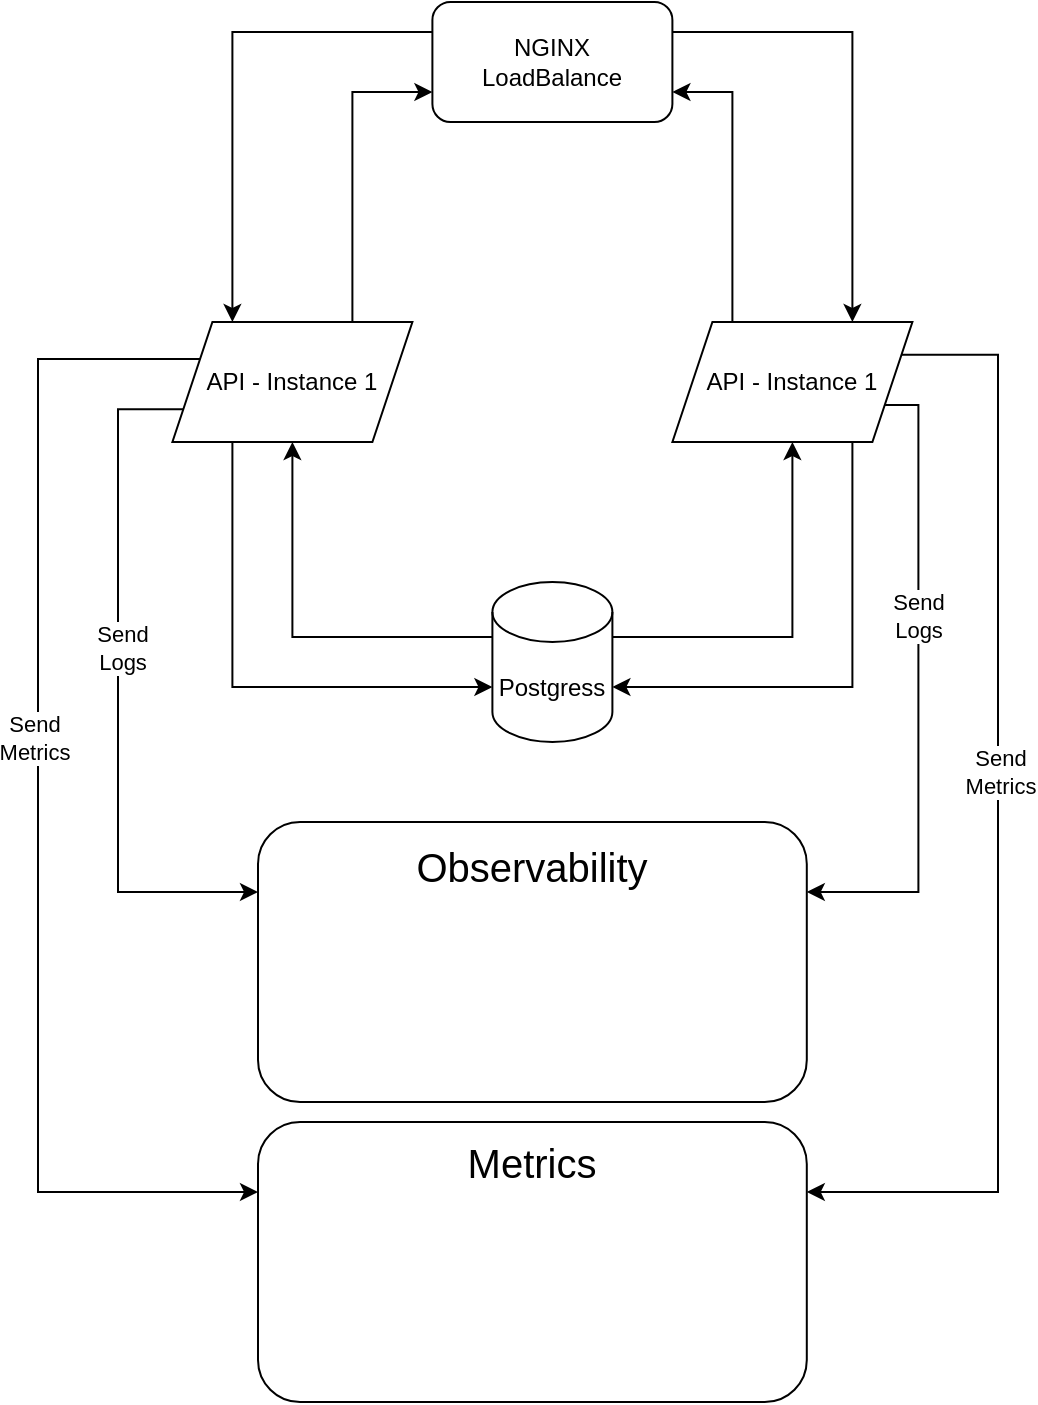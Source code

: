 <mxfile version="22.1.15" type="device">
  <diagram name="Página-1" id="rdudRR3mVjyZs11nzxRL">
    <mxGraphModel dx="2074" dy="786" grid="1" gridSize="10" guides="1" tooltips="1" connect="1" arrows="1" fold="1" page="1" pageScale="1" pageWidth="850" pageHeight="1100" math="0" shadow="0">
      <root>
        <mxCell id="0" />
        <mxCell id="1" parent="0" />
        <mxCell id="RU3b1Y3XTVv_Zi3fL5yk-35" value="" style="group" parent="1" vertex="1" connectable="0">
          <mxGeometry x="617.2" y="140" width="370" height="370" as="geometry" />
        </mxCell>
        <mxCell id="RU3b1Y3XTVv_Zi3fL5yk-12" value="API - Instance 1" style="shape=parallelogram;perimeter=parallelogramPerimeter;whiteSpace=wrap;html=1;fixedSize=1;" parent="RU3b1Y3XTVv_Zi3fL5yk-35" vertex="1">
          <mxGeometry y="160" width="120" height="60" as="geometry" />
        </mxCell>
        <mxCell id="RU3b1Y3XTVv_Zi3fL5yk-13" value="API - Instance 1" style="shape=parallelogram;perimeter=parallelogramPerimeter;whiteSpace=wrap;html=1;fixedSize=1;" parent="RU3b1Y3XTVv_Zi3fL5yk-35" vertex="1">
          <mxGeometry x="250" y="160" width="120" height="60" as="geometry" />
        </mxCell>
        <mxCell id="RU3b1Y3XTVv_Zi3fL5yk-16" style="edgeStyle=orthogonalEdgeStyle;rounded=0;orthogonalLoop=1;jettySize=auto;html=1;exitX=0;exitY=0.25;exitDx=0;exitDy=0;entryX=0.25;entryY=0;entryDx=0;entryDy=0;" parent="RU3b1Y3XTVv_Zi3fL5yk-35" source="RU3b1Y3XTVv_Zi3fL5yk-14" target="RU3b1Y3XTVv_Zi3fL5yk-12" edge="1">
          <mxGeometry relative="1" as="geometry" />
        </mxCell>
        <mxCell id="RU3b1Y3XTVv_Zi3fL5yk-19" style="edgeStyle=orthogonalEdgeStyle;rounded=0;orthogonalLoop=1;jettySize=auto;html=1;exitX=1;exitY=0.25;exitDx=0;exitDy=0;entryX=0.75;entryY=0;entryDx=0;entryDy=0;" parent="RU3b1Y3XTVv_Zi3fL5yk-35" source="RU3b1Y3XTVv_Zi3fL5yk-14" target="RU3b1Y3XTVv_Zi3fL5yk-13" edge="1">
          <mxGeometry relative="1" as="geometry" />
        </mxCell>
        <mxCell id="RU3b1Y3XTVv_Zi3fL5yk-14" value="NGINX&lt;br&gt;LoadBalance" style="rounded=1;whiteSpace=wrap;html=1;" parent="RU3b1Y3XTVv_Zi3fL5yk-35" vertex="1">
          <mxGeometry x="130" width="120" height="60" as="geometry" />
        </mxCell>
        <mxCell id="RU3b1Y3XTVv_Zi3fL5yk-17" style="edgeStyle=orthogonalEdgeStyle;rounded=0;orthogonalLoop=1;jettySize=auto;html=1;exitX=0.75;exitY=0;exitDx=0;exitDy=0;entryX=0;entryY=0.75;entryDx=0;entryDy=0;" parent="RU3b1Y3XTVv_Zi3fL5yk-35" source="RU3b1Y3XTVv_Zi3fL5yk-12" target="RU3b1Y3XTVv_Zi3fL5yk-14" edge="1">
          <mxGeometry relative="1" as="geometry" />
        </mxCell>
        <mxCell id="RU3b1Y3XTVv_Zi3fL5yk-18" style="edgeStyle=orthogonalEdgeStyle;rounded=0;orthogonalLoop=1;jettySize=auto;html=1;exitX=0.25;exitY=0;exitDx=0;exitDy=0;entryX=1;entryY=0.75;entryDx=0;entryDy=0;" parent="RU3b1Y3XTVv_Zi3fL5yk-35" source="RU3b1Y3XTVv_Zi3fL5yk-13" target="RU3b1Y3XTVv_Zi3fL5yk-14" edge="1">
          <mxGeometry relative="1" as="geometry" />
        </mxCell>
        <mxCell id="RU3b1Y3XTVv_Zi3fL5yk-22" style="edgeStyle=orthogonalEdgeStyle;rounded=0;orthogonalLoop=1;jettySize=auto;html=1;exitX=0;exitY=0;exitDx=0;exitDy=27.5;exitPerimeter=0;entryX=0.5;entryY=1;entryDx=0;entryDy=0;" parent="RU3b1Y3XTVv_Zi3fL5yk-35" source="RU3b1Y3XTVv_Zi3fL5yk-15" target="RU3b1Y3XTVv_Zi3fL5yk-12" edge="1">
          <mxGeometry relative="1" as="geometry" />
        </mxCell>
        <mxCell id="RU3b1Y3XTVv_Zi3fL5yk-23" style="edgeStyle=orthogonalEdgeStyle;rounded=0;orthogonalLoop=1;jettySize=auto;html=1;exitX=1;exitY=0;exitDx=0;exitDy=27.5;exitPerimeter=0;" parent="RU3b1Y3XTVv_Zi3fL5yk-35" source="RU3b1Y3XTVv_Zi3fL5yk-15" target="RU3b1Y3XTVv_Zi3fL5yk-13" edge="1">
          <mxGeometry relative="1" as="geometry" />
        </mxCell>
        <mxCell id="RU3b1Y3XTVv_Zi3fL5yk-15" value="Postgress" style="shape=cylinder3;whiteSpace=wrap;html=1;boundedLbl=1;backgroundOutline=1;size=15;" parent="RU3b1Y3XTVv_Zi3fL5yk-35" vertex="1">
          <mxGeometry x="160" y="290" width="60" height="80" as="geometry" />
        </mxCell>
        <mxCell id="RU3b1Y3XTVv_Zi3fL5yk-20" style="edgeStyle=orthogonalEdgeStyle;rounded=0;orthogonalLoop=1;jettySize=auto;html=1;exitX=0.25;exitY=1;exitDx=0;exitDy=0;entryX=0;entryY=0;entryDx=0;entryDy=52.5;entryPerimeter=0;" parent="RU3b1Y3XTVv_Zi3fL5yk-35" source="RU3b1Y3XTVv_Zi3fL5yk-12" target="RU3b1Y3XTVv_Zi3fL5yk-15" edge="1">
          <mxGeometry relative="1" as="geometry" />
        </mxCell>
        <mxCell id="RU3b1Y3XTVv_Zi3fL5yk-21" style="edgeStyle=orthogonalEdgeStyle;rounded=0;orthogonalLoop=1;jettySize=auto;html=1;exitX=0.75;exitY=1;exitDx=0;exitDy=0;entryX=1;entryY=0;entryDx=0;entryDy=52.5;entryPerimeter=0;" parent="RU3b1Y3XTVv_Zi3fL5yk-35" source="RU3b1Y3XTVv_Zi3fL5yk-13" target="RU3b1Y3XTVv_Zi3fL5yk-15" edge="1">
          <mxGeometry relative="1" as="geometry" />
        </mxCell>
        <mxCell id="RU3b1Y3XTVv_Zi3fL5yk-39" style="edgeStyle=orthogonalEdgeStyle;rounded=0;orthogonalLoop=1;jettySize=auto;html=1;exitX=1;exitY=0.75;exitDx=0;exitDy=0;entryX=1;entryY=0.25;entryDx=0;entryDy=0;" parent="RU3b1Y3XTVv_Zi3fL5yk-35" source="RU3b1Y3XTVv_Zi3fL5yk-13" target="RU3b1Y3XTVv_Zi3fL5yk-30" edge="1">
          <mxGeometry relative="1" as="geometry">
            <Array as="points">
              <mxPoint x="373" y="201" />
              <mxPoint x="373" y="445" />
            </Array>
          </mxGeometry>
        </mxCell>
        <mxCell id="RU3b1Y3XTVv_Zi3fL5yk-45" value="Send&lt;br&gt;Logs" style="edgeLabel;html=1;align=center;verticalAlign=middle;resizable=0;points=[];" parent="RU3b1Y3XTVv_Zi3fL5yk-39" vertex="1" connectable="0">
          <mxGeometry x="-0.225" relative="1" as="geometry">
            <mxPoint as="offset" />
          </mxGeometry>
        </mxCell>
        <mxCell id="RU3b1Y3XTVv_Zi3fL5yk-32" value="" style="group" parent="1" vertex="1" connectable="0">
          <mxGeometry x="660" y="550" width="274.4" height="140" as="geometry" />
        </mxCell>
        <mxCell id="RU3b1Y3XTVv_Zi3fL5yk-30" value="" style="rounded=1;whiteSpace=wrap;html=1;" parent="RU3b1Y3XTVv_Zi3fL5yk-32" vertex="1">
          <mxGeometry width="274.4" height="140" as="geometry" />
        </mxCell>
        <mxCell id="RU3b1Y3XTVv_Zi3fL5yk-26" value="" style="shape=image;verticalLabelPosition=bottom;labelBackgroundColor=default;verticalAlign=top;aspect=fixed;imageAspect=0;image=https://miro.medium.com/v2/resize:fit:660/1*yuhNL6d5DwVoXGwZWeb9ig.png;clipPath=inset(25.93% 11% 3.7% 7.33%);" parent="RU3b1Y3XTVv_Zi3fL5yk-32" vertex="1">
          <mxGeometry x="4.642" y="39.2" width="265.115" height="82.24" as="geometry" />
        </mxCell>
        <mxCell id="RU3b1Y3XTVv_Zi3fL5yk-29" value="&lt;font style=&quot;font-size: 20px;&quot;&gt;Observability&lt;/font&gt;" style="text;html=1;strokeColor=none;fillColor=none;align=center;verticalAlign=middle;whiteSpace=wrap;rounded=0;fontSize=28;" parent="RU3b1Y3XTVv_Zi3fL5yk-32" vertex="1">
          <mxGeometry x="120.4" y="11.2" width="33.6" height="16.8" as="geometry" />
        </mxCell>
        <mxCell id="RU3b1Y3XTVv_Zi3fL5yk-33" value="" style="group" parent="1" vertex="1" connectable="0">
          <mxGeometry x="660" y="700" width="274.4" height="140" as="geometry" />
        </mxCell>
        <mxCell id="RU3b1Y3XTVv_Zi3fL5yk-31" value="" style="rounded=1;whiteSpace=wrap;html=1;" parent="RU3b1Y3XTVv_Zi3fL5yk-33" vertex="1">
          <mxGeometry width="274.4" height="140" as="geometry" />
        </mxCell>
        <mxCell id="RU3b1Y3XTVv_Zi3fL5yk-27" value="" style="shape=image;verticalLabelPosition=bottom;labelBackgroundColor=default;verticalAlign=top;aspect=fixed;imageAspect=0;image=https://res.cloudinary.com/practicaldev/image/fetch/s--HiwM-kfa--/c_imagga_scale,f_auto,fl_progressive,h_900,q_auto,w_1600/https://dev-to-uploads.s3.amazonaws.com/i/u17n397qj8a8l6u3o2cs.png;clipPath=inset(26.33% 13.67% 28.11% 18%);" parent="RU3b1Y3XTVv_Zi3fL5yk-33" vertex="1">
          <mxGeometry x="10.472" y="39.2" width="253.456" height="95.2" as="geometry" />
        </mxCell>
        <mxCell id="RU3b1Y3XTVv_Zi3fL5yk-28" value="Metrics" style="text;html=1;strokeColor=none;fillColor=none;align=center;verticalAlign=middle;whiteSpace=wrap;rounded=0;fontSize=20;" parent="RU3b1Y3XTVv_Zi3fL5yk-33" vertex="1">
          <mxGeometry x="120.4" y="11.2" width="33.6" height="16.8" as="geometry" />
        </mxCell>
        <mxCell id="RU3b1Y3XTVv_Zi3fL5yk-40" style="edgeStyle=orthogonalEdgeStyle;rounded=0;orthogonalLoop=1;jettySize=auto;html=1;exitX=1;exitY=0.25;exitDx=0;exitDy=0;entryX=1;entryY=0.25;entryDx=0;entryDy=0;" parent="1" source="RU3b1Y3XTVv_Zi3fL5yk-13" target="RU3b1Y3XTVv_Zi3fL5yk-31" edge="1">
          <mxGeometry relative="1" as="geometry">
            <Array as="points">
              <mxPoint x="1030" y="316" />
              <mxPoint x="1030" y="735" />
            </Array>
          </mxGeometry>
        </mxCell>
        <mxCell id="RU3b1Y3XTVv_Zi3fL5yk-43" value="Send&lt;br&gt;Metrics" style="edgeLabel;html=1;align=center;verticalAlign=middle;resizable=0;points=[];" parent="RU3b1Y3XTVv_Zi3fL5yk-40" vertex="1" connectable="0">
          <mxGeometry x="-0.088" y="1" relative="1" as="geometry">
            <mxPoint as="offset" />
          </mxGeometry>
        </mxCell>
        <mxCell id="RU3b1Y3XTVv_Zi3fL5yk-41" style="edgeStyle=orthogonalEdgeStyle;rounded=0;orthogonalLoop=1;jettySize=auto;html=1;exitX=0;exitY=0.75;exitDx=0;exitDy=0;entryX=0;entryY=0.25;entryDx=0;entryDy=0;" parent="1" source="RU3b1Y3XTVv_Zi3fL5yk-12" target="RU3b1Y3XTVv_Zi3fL5yk-30" edge="1">
          <mxGeometry relative="1" as="geometry">
            <Array as="points">
              <mxPoint x="590" y="344" />
              <mxPoint x="590" y="585" />
            </Array>
          </mxGeometry>
        </mxCell>
        <mxCell id="RU3b1Y3XTVv_Zi3fL5yk-46" value="Send&lt;br&gt;Logs" style="edgeLabel;html=1;align=center;verticalAlign=middle;resizable=0;points=[];" parent="RU3b1Y3XTVv_Zi3fL5yk-41" vertex="1" connectable="0">
          <mxGeometry x="-0.119" y="2" relative="1" as="geometry">
            <mxPoint as="offset" />
          </mxGeometry>
        </mxCell>
        <mxCell id="RU3b1Y3XTVv_Zi3fL5yk-42" style="edgeStyle=orthogonalEdgeStyle;rounded=0;orthogonalLoop=1;jettySize=auto;html=1;exitX=0;exitY=0.25;exitDx=0;exitDy=0;entryX=0;entryY=0.25;entryDx=0;entryDy=0;" parent="1" source="RU3b1Y3XTVv_Zi3fL5yk-12" target="RU3b1Y3XTVv_Zi3fL5yk-31" edge="1">
          <mxGeometry relative="1" as="geometry">
            <Array as="points">
              <mxPoint x="550" y="319" />
              <mxPoint x="550" y="735" />
            </Array>
          </mxGeometry>
        </mxCell>
        <mxCell id="RU3b1Y3XTVv_Zi3fL5yk-44" value="Send&lt;br&gt;Metrics" style="edgeLabel;html=1;align=center;verticalAlign=middle;resizable=0;points=[];" parent="RU3b1Y3XTVv_Zi3fL5yk-42" vertex="1" connectable="0">
          <mxGeometry x="-0.111" y="-2" relative="1" as="geometry">
            <mxPoint as="offset" />
          </mxGeometry>
        </mxCell>
      </root>
    </mxGraphModel>
  </diagram>
</mxfile>
